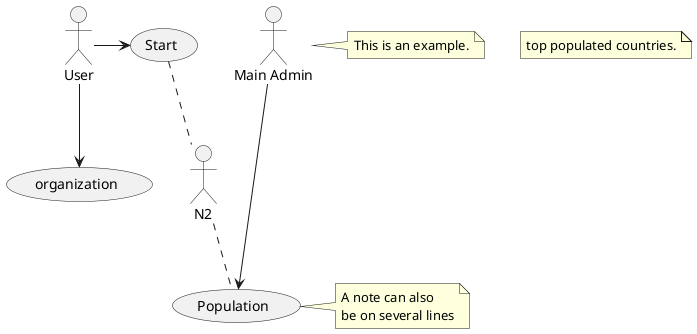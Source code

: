 @startuml
'https://plantuml.com/use-case-diagram

:Main Admin: as Admin
(Population) as (Use)

User -> (Start)
User --> (organization)

Admin ---> (Use)

note right of Admin : This is an example.

note right of (Use)
A note can also
be on several lines
end note

note "top populated countries." as N
(Start) .. N2
N2 .. (Use)
@enduml